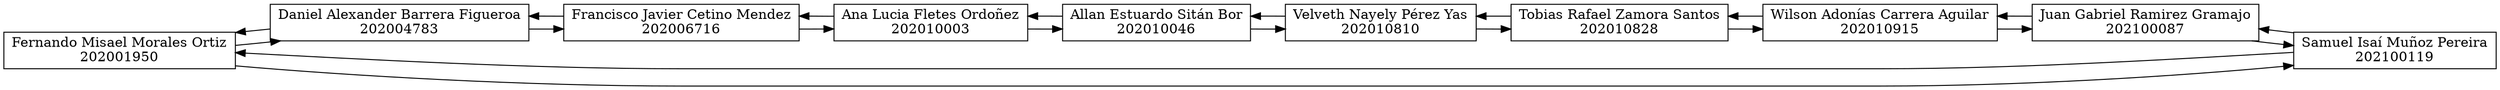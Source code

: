 digraph lista{
rankdir=LR;
node[shape = record];
nodo0[label="Fernando Misael Morales Ortiz\n202001950"];
nodo1[label="Daniel Alexander Barrera Figueroa\n202004783"];
nodo2[label="Francisco Javier Cetino Mendez\n202006716"];
nodo3[label="Ana Lucia Fletes Ordoñez\n202010003"];
nodo4[label="Allan Estuardo Sitán Bor\n202010046"];
nodo5[label="Velveth Nayely Pérez Yas\n202010810"];
nodo6[label="Tobias Rafael Zamora Santos\n202010828"];
nodo7[label="Wilson Adonías Carrera Aguilar\n202010915"];
nodo8[label="Juan Gabriel Ramirez Gramajo\n202100087"];
nodo9[label="Samuel Isaí Muñoz Pereira\n202100119"];
nodo0->nodo1;
nodo1->nodo0;
nodo1->nodo2;
nodo2->nodo1;
nodo2->nodo3;
nodo3->nodo2;
nodo3->nodo4;
nodo4->nodo3;
nodo4->nodo5;
nodo5->nodo4;
nodo5->nodo6;
nodo6->nodo5;
nodo6->nodo7;
nodo7->nodo6;
nodo7->nodo8;
nodo8->nodo7;
nodo8->nodo9;
nodo9->nodo8;
nodo9->nodo0 
nodo0 -> nodo9
}